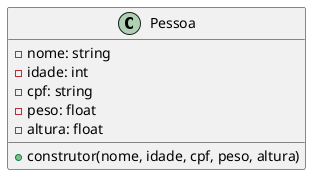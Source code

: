 @startuml diagrama

class Pessoa {
    - nome: string
    - idade: int
    - cpf: string
    - peso: float
    - altura: float
    + construtor(nome, idade, cpf, peso, altura)
}

@enduml